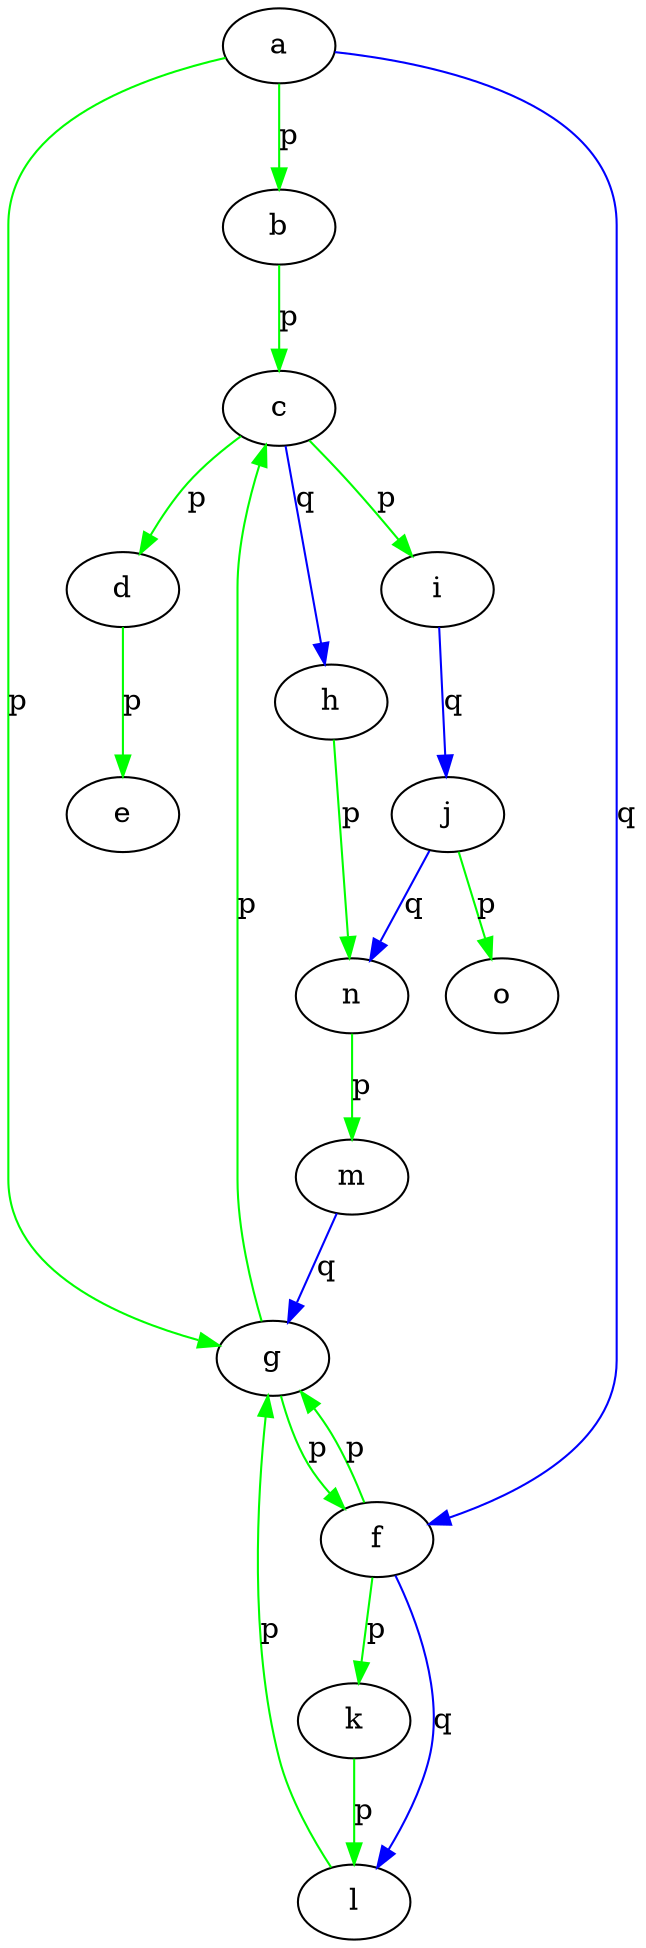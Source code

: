 # example taken from https://stackoverflow[label= p]com/questions/28900290/querying-a-graph-path-in-sparql
# original
# node:x edge:y node:z  ->   x -> z [label=y]
# @prefix [label= p][label= p][label= p]  -> 
#
#@prefix  node: <http://prism[label= p]uvsq[label= p]fr/>[label= p]
#@prefix   edge:<http://prism[label= p]uvsq[label= p]fr#>[label= p]
digraph stack_ov_1 {
a -> b[label= p color=green]
a -> f[label= q color=blue]
a -> g[label= p color=green]
b -> c[label= p color=green]
c -> h[label= q color=blue]
c -> i[label= p color=green]
c -> d[label= p color=green]
d -> e[label= p color=green]
f -> g[label= p color=green]
f -> l[label= q color=blue]
f -> k[label= p color=green]
g -> c[label= p color=green]
g -> f[label= p color=green]
h -> n[label= p color=green]
i -> j[label= q color=blue]
j -> o[label= p color=green]
j -> n[label= q color=blue]
k -> l[label= p color=green]
l -> g[label= p color=green]
m -> g[label= q color=blue]
n -> m[label= p color=green]
}
